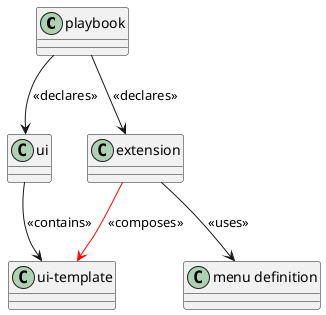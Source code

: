 @startuml
class playbook
class ui
class "ui-template"
class extension
class "menu definition" as menu

playbook --> extension: <<declares>>
playbook --> ui: <<declares>>
extension --> menu: <<uses>>
ui --> "ui-template": <<contains>>
extension -[#red]-> "ui-template": <<composes>>

@enduml